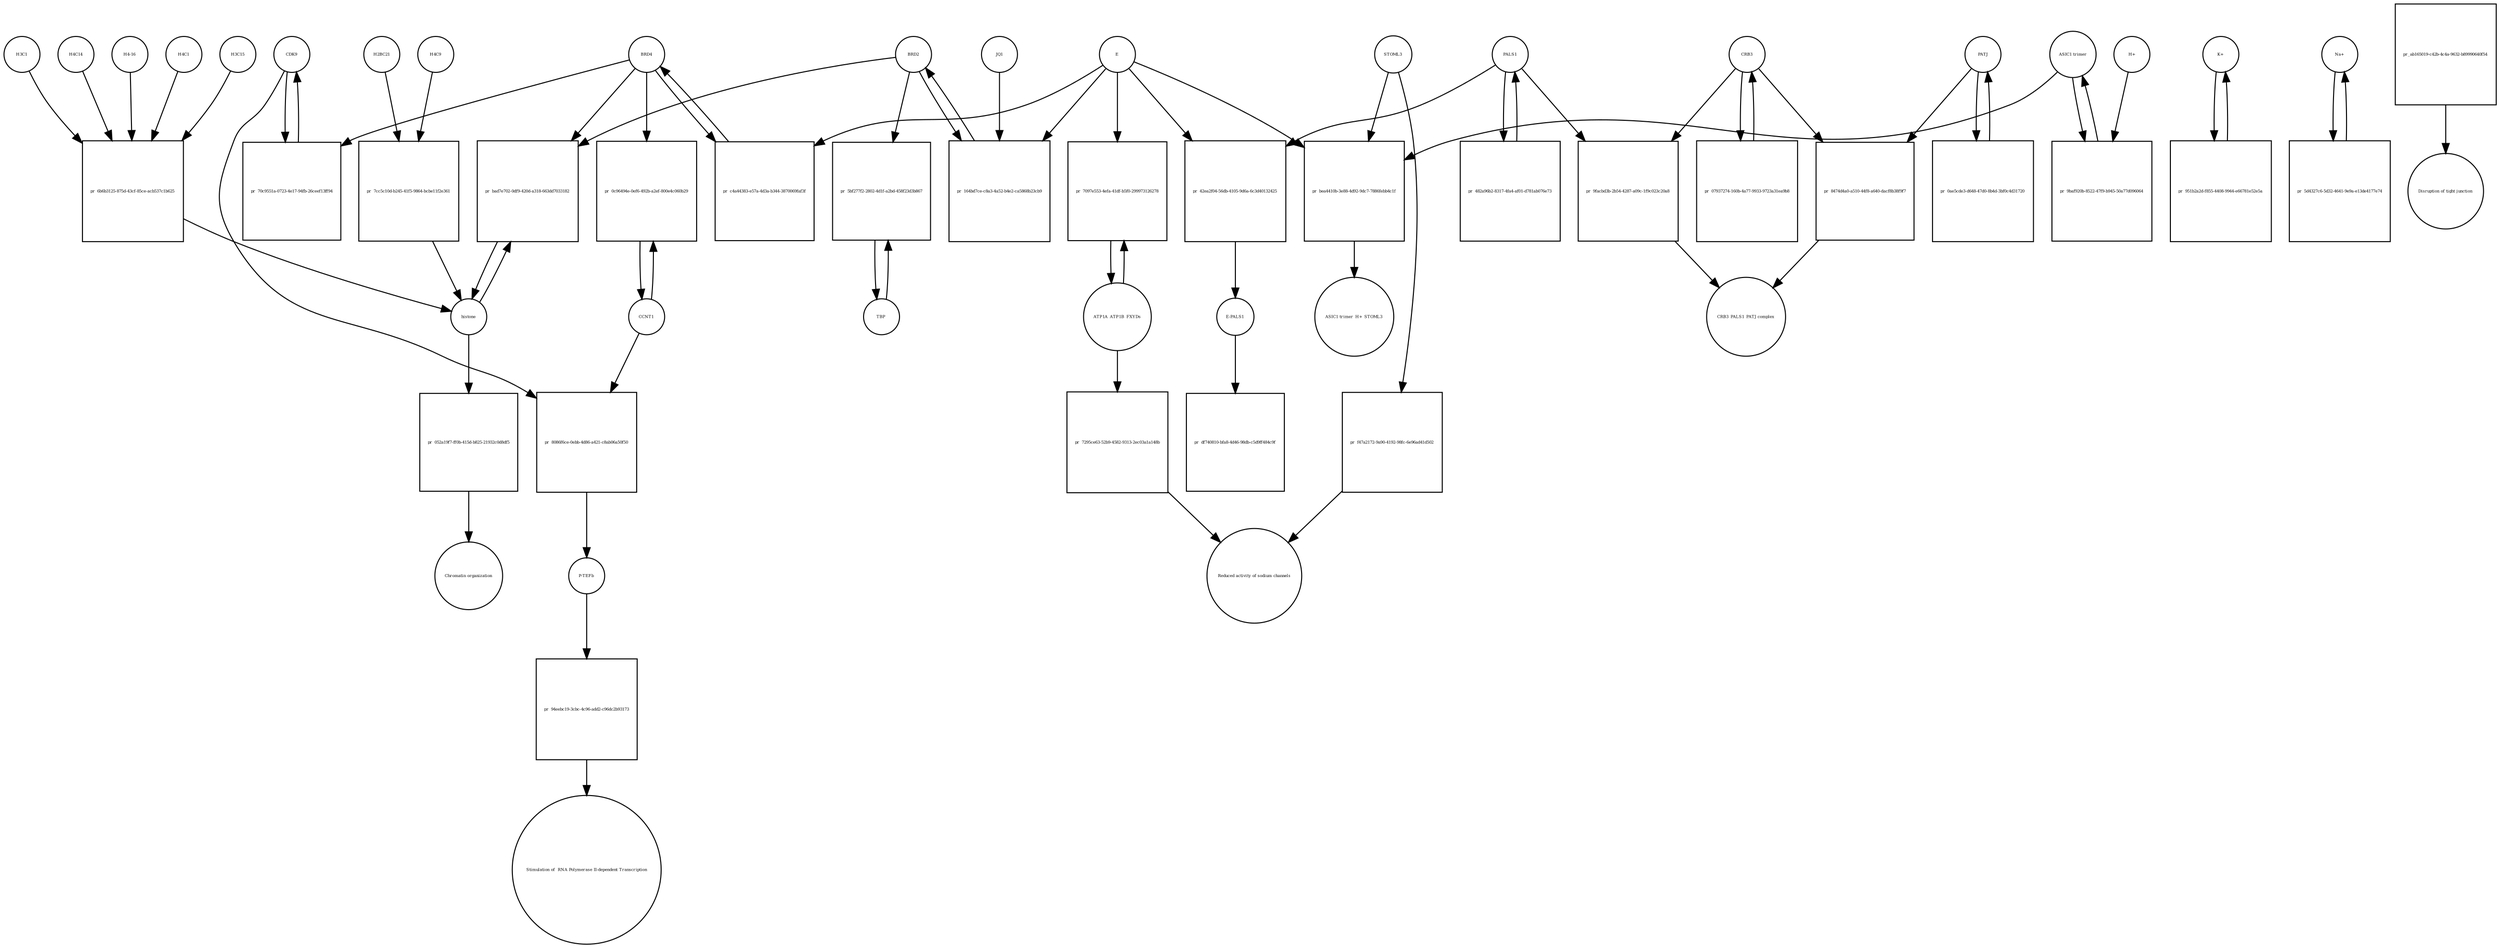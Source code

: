 strict digraph  {
CDK9 [annotation="", bipartite=0, cls=macromolecule, fontsize=4, label=CDK9, shape=circle];
"pr_70c9551a-0723-4e17-94fb-26ceef13ff94" [annotation="", bipartite=1, cls=process, fontsize=4, label="pr_70c9551a-0723-4e17-94fb-26ceef13ff94", shape=square];
BRD4 [annotation="", bipartite=0, cls=macromolecule, fontsize=4, label=BRD4, shape=circle];
CCNT1 [annotation="", bipartite=0, cls=macromolecule, fontsize=4, label=CCNT1, shape=circle];
"pr_0c96494e-0ef6-492b-a2ef-800e4c060b29" [annotation="", bipartite=1, cls=process, fontsize=4, label="pr_0c96494e-0ef6-492b-a2ef-800e4c060b29", shape=square];
histone [annotation="", bipartite=0, cls=complex, fontsize=4, label=histone, shape=circle];
"pr_bad7e702-0df9-420d-a318-663dd7033182" [annotation="", bipartite=1, cls=process, fontsize=4, label="pr_bad7e702-0df9-420d-a318-663dd7033182", shape=square];
BRD2 [annotation="", bipartite=0, cls=macromolecule, fontsize=4, label=BRD2, shape=circle];
"pr_c4a44383-e57a-4d3a-b344-3870069faf3f" [annotation="", bipartite=1, cls=process, fontsize=4, label="pr_c4a44383-e57a-4d3a-b344-3870069faf3f", shape=square];
E [annotation=urn_miriam_ncbiprotein_BCD58755, bipartite=0, cls=macromolecule, fontsize=4, label=E, shape=circle];
H4C14 [annotation="", bipartite=0, cls=macromolecule, fontsize=4, label=H4C14, shape=circle];
"pr_6b6b3125-875d-43cf-85ce-acb537c1b625" [annotation="", bipartite=1, cls=process, fontsize=4, label="pr_6b6b3125-875d-43cf-85ce-acb537c1b625", shape=square];
"H4-16" [annotation="", bipartite=0, cls=macromolecule, fontsize=4, label="H4-16", shape=circle];
H4C1 [annotation="", bipartite=0, cls=macromolecule, fontsize=4, label=H4C1, shape=circle];
H3C15 [annotation="", bipartite=0, cls=macromolecule, fontsize=4, label=H3C15, shape=circle];
H3C1 [annotation="", bipartite=0, cls=macromolecule, fontsize=4, label=H3C1, shape=circle];
"pr_164bd7ce-c8a3-4a52-b4e2-ca5868b23cb9" [annotation="", bipartite=1, cls=process, fontsize=4, label="pr_164bd7ce-c8a3-4a52-b4e2-ca5868b23cb9", shape=square];
JQ1 [annotation="", bipartite=0, cls=macromolecule, fontsize=4, label=JQ1, shape=circle];
TBP [annotation="", bipartite=0, cls=macromolecule, fontsize=4, label=TBP, shape=circle];
"pr_5bf277f2-2802-4d1f-a2bd-458f23d3b867" [annotation="", bipartite=1, cls=process, fontsize=4, label="pr_5bf277f2-2802-4d1f-a2bd-458f23d3b867", shape=square];
H4C9 [annotation="", bipartite=0, cls=macromolecule, fontsize=4, label=H4C9, shape=circle];
"pr_7cc5c10d-b245-41f5-9864-bcbe11f2e361" [annotation="", bipartite=1, cls=process, fontsize=4, label="pr_7cc5c10d-b245-41f5-9864-bcbe11f2e361", shape=square];
H2BC21 [annotation="", bipartite=0, cls=macromolecule, fontsize=4, label=H2BC21, shape=circle];
"pr_42ea2f04-56db-4105-9d6a-6c3d40132425" [annotation="", bipartite=1, cls=process, fontsize=4, label="pr_42ea2f04-56db-4105-9d6a-6c3d40132425", shape=square];
PALS1 [annotation="", bipartite=0, cls=macromolecule, fontsize=4, label=PALS1, shape=circle];
"E-PALS1" [annotation="", bipartite=0, cls=complex, fontsize=4, label="E-PALS1", shape=circle];
"pr_df740810-bfa8-4d46-98db-c5d9ff484c9f" [annotation="", bipartite=1, cls=process, fontsize=4, label="pr_df740810-bfa8-4d46-98db-c5d9ff484c9f", shape=square];
"pr_482a96b2-8317-4fa4-af01-d781ab076e73" [annotation="", bipartite=1, cls=process, fontsize=4, label="pr_482a96b2-8317-4fa4-af01-d781ab076e73", shape=square];
CRB3 [annotation="", bipartite=0, cls=macromolecule, fontsize=4, label=CRB3, shape=circle];
"pr_07937274-160b-4a77-9933-9723a31ea9b8" [annotation="", bipartite=1, cls=process, fontsize=4, label="pr_07937274-160b-4a77-9933-9723a31ea9b8", shape=square];
PATJ [annotation="", bipartite=0, cls=macromolecule, fontsize=4, label=PATJ, shape=circle];
"pr_0ae5cde3-d648-47d0-8b4d-3bf0c4d31720" [annotation="", bipartite=1, cls=process, fontsize=4, label="pr_0ae5cde3-d648-47d0-8b4d-3bf0c4d31720", shape=square];
ATP1A_ATP1B_FXYDs [annotation="", bipartite=0, cls=complex, fontsize=4, label=ATP1A_ATP1B_FXYDs, shape=circle];
"pr_7097e553-4efa-41df-b5f0-299973126278" [annotation="", bipartite=1, cls=process, fontsize=4, label="pr_7097e553-4efa-41df-b5f0-299973126278", shape=square];
"ASIC1 trimer" [annotation="", bipartite=0, cls=macromolecule, fontsize=4, label="ASIC1 trimer", shape=circle];
"pr_9baf920b-8522-47f9-b945-50a77d096064" [annotation="", bipartite=1, cls=process, fontsize=4, label="pr_9baf920b-8522-47f9-b945-50a77d096064", shape=square];
"H+" [annotation="", bipartite=0, cls="simple chemical", fontsize=4, label="H+", shape=circle];
"pr_bea4410b-3e88-4d92-9dc7-7886febb4c1f" [annotation="", bipartite=1, cls=process, fontsize=4, label="pr_bea4410b-3e88-4d92-9dc7-7886febb4c1f", shape=square];
STOML3 [annotation="", bipartite=0, cls=macromolecule, fontsize=4, label=STOML3, shape=circle];
"ASIC1 trimer_H+_STOML3" [annotation="", bipartite=0, cls=complex, fontsize=4, label="ASIC1 trimer_H+_STOML3", shape=circle];
"K+" [annotation="", bipartite=0, cls="simple chemical", fontsize=4, label="K+", shape=circle];
"pr_951b2a2d-f855-4408-9944-e66781e52e5a" [annotation="", bipartite=1, cls=process, fontsize=4, label="pr_951b2a2d-f855-4408-9944-e66781e52e5a", shape=square];
"Na+" [annotation="", bipartite=0, cls="simple chemical", fontsize=4, label="Na+", shape=circle];
"pr_5d4327c6-5d32-4641-9e9a-e13de4177e74" [annotation="", bipartite=1, cls=process, fontsize=4, label="pr_5d4327c6-5d32-4641-9e9a-e13de4177e74", shape=square];
"pr_9facbd3b-2b54-4287-a09c-1f9c023c20a8" [annotation="", bipartite=1, cls=process, fontsize=4, label="pr_9facbd3b-2b54-4287-a09c-1f9c023c20a8", shape=square];
"CRB3_PALS1_PATJ complex" [annotation="", bipartite=0, cls=complex, fontsize=4, label="CRB3_PALS1_PATJ complex", shape=circle];
"pr_8474d4a0-a510-44f8-a640-dacf8b38f9f7" [annotation="", bipartite=1, cls=process, fontsize=4, label="pr_8474d4a0-a510-44f8-a640-dacf8b38f9f7", shape=square];
"pr_7295ce63-52b9-4582-9313-2ec03a1a148b" [annotation="", bipartite=1, cls=process, fontsize=4, label="pr_7295ce63-52b9-4582-9313-2ec03a1a148b", shape=square];
"Reduced activity of sodium channels" [annotation="", bipartite=0, cls=phenotype, fontsize=4, label="Reduced activity of sodium channels", shape=circle];
"pr_f47a2172-9a90-4192-98fc-6e96ad41d502" [annotation="", bipartite=1, cls=process, fontsize=4, label="pr_f47a2172-9a90-4192-98fc-6e96ad41d502", shape=square];
"pr_ab165019-c42b-4c4a-9632-b89990640f54" [annotation="", bipartite=1, cls=process, fontsize=4, label="pr_ab165019-c42b-4c4a-9632-b89990640f54", shape=square];
"Disruption of tight junction" [annotation="", bipartite=0, cls=phenotype, fontsize=4, label="Disruption of tight junction", shape=circle];
"pr_8086f6ce-0ebb-4d86-a421-c8ab06a50f50" [annotation="", bipartite=1, cls=process, fontsize=4, label="pr_8086f6ce-0ebb-4d86-a421-c8ab06a50f50", shape=square];
"P-TEFb" [annotation="", bipartite=0, cls=complex, fontsize=4, label="P-TEFb", shape=circle];
"pr_94eebc19-3cbc-4c96-add2-c96dc2b93173" [annotation="", bipartite=1, cls=process, fontsize=4, label="pr_94eebc19-3cbc-4c96-add2-c96dc2b93173", shape=square];
" Stimulation of  RNA Polymerase II-dependent Transcription " [annotation="", bipartite=0, cls=phenotype, fontsize=4, label=" Stimulation of  RNA Polymerase II-dependent Transcription ", shape=circle];
"pr_052a19f7-ff0b-415d-b825-21932c0d8df5" [annotation="", bipartite=1, cls=process, fontsize=4, label="pr_052a19f7-ff0b-415d-b825-21932c0d8df5", shape=square];
"Chromatin organization" [annotation="", bipartite=0, cls=phenotype, fontsize=4, label="Chromatin organization", shape=circle];
CDK9 -> "pr_70c9551a-0723-4e17-94fb-26ceef13ff94"  [annotation="", interaction_type=consumption];
CDK9 -> "pr_8086f6ce-0ebb-4d86-a421-c8ab06a50f50"  [annotation="", interaction_type=consumption];
"pr_70c9551a-0723-4e17-94fb-26ceef13ff94" -> CDK9  [annotation="", interaction_type=production];
BRD4 -> "pr_70c9551a-0723-4e17-94fb-26ceef13ff94"  [annotation="urn_miriam_doi_10.18632%2Foncotarget.18583|urn_miriam_doi_10.1016%2Fj.molcel.2005.06.027", interaction_type=catalysis];
BRD4 -> "pr_0c96494e-0ef6-492b-a2ef-800e4c060b29"  [annotation="urn_miriam_doi_10.1016%2Fj.molcel.2005.06.027", interaction_type=catalysis];
BRD4 -> "pr_bad7e702-0df9-420d-a318-663dd7033182"  [annotation="urn_miriam_doi_10.1038%2Fnsmb.3228.|urn_miriam_doi_10.1016%2Fj.molcel.2008.01.018", interaction_type=catalysis];
BRD4 -> "pr_c4a44383-e57a-4d3a-b344-3870069faf3f"  [annotation="", interaction_type=consumption];
CCNT1 -> "pr_0c96494e-0ef6-492b-a2ef-800e4c060b29"  [annotation="", interaction_type=consumption];
CCNT1 -> "pr_8086f6ce-0ebb-4d86-a421-c8ab06a50f50"  [annotation="", interaction_type=consumption];
"pr_0c96494e-0ef6-492b-a2ef-800e4c060b29" -> CCNT1  [annotation="", interaction_type=production];
histone -> "pr_bad7e702-0df9-420d-a318-663dd7033182"  [annotation="", interaction_type=consumption];
histone -> "pr_052a19f7-ff0b-415d-b825-21932c0d8df5"  [annotation="", interaction_type=consumption];
"pr_bad7e702-0df9-420d-a318-663dd7033182" -> histone  [annotation="", interaction_type=production];
BRD2 -> "pr_bad7e702-0df9-420d-a318-663dd7033182"  [annotation="urn_miriam_doi_10.1038%2Fnsmb.3228.|urn_miriam_doi_10.1016%2Fj.molcel.2008.01.018", interaction_type=catalysis];
BRD2 -> "pr_164bd7ce-c8a3-4a52-b4e2-ca5868b23cb9"  [annotation="", interaction_type=consumption];
BRD2 -> "pr_5bf277f2-2802-4d1f-a2bd-458f23d3b867"  [annotation="urn_miriam_doi_10.1007%2Fs11010-006-9223-6", interaction_type=catalysis];
"pr_c4a44383-e57a-4d3a-b344-3870069faf3f" -> BRD4  [annotation="", interaction_type=production];
E -> "pr_c4a44383-e57a-4d3a-b344-3870069faf3f"  [annotation="urn_miriam_doi_10.1038%2Fs41586-020-2286-9", interaction_type=inhibition];
E -> "pr_164bd7ce-c8a3-4a52-b4e2-ca5868b23cb9"  [annotation="urn_miriam_doi_10.1038%2Fs41586-020-2286-9|urn_miriam_doi_10.1080%2F15592294.2018.1469891", interaction_type=inhibition];
E -> "pr_42ea2f04-56db-4105-9d6a-6c3d40132425"  [annotation="", interaction_type=consumption];
E -> "pr_7097e553-4efa-41df-b5f0-299973126278"  [annotation="urn_miriam_doi_10.1016%2Fj.virol.2011.03.029", interaction_type=inhibition];
E -> "pr_bea4410b-3e88-4d92-9dc7-7886febb4c1f"  [annotation="urn_miriam_doi_10.1016%2Fj.virol.2011.03.029", interaction_type=inhibition];
H4C14 -> "pr_6b6b3125-875d-43cf-85ce-acb537c1b625"  [annotation="", interaction_type=consumption];
"pr_6b6b3125-875d-43cf-85ce-acb537c1b625" -> histone  [annotation="", interaction_type=production];
"H4-16" -> "pr_6b6b3125-875d-43cf-85ce-acb537c1b625"  [annotation="", interaction_type=consumption];
H4C1 -> "pr_6b6b3125-875d-43cf-85ce-acb537c1b625"  [annotation="", interaction_type=consumption];
H3C15 -> "pr_6b6b3125-875d-43cf-85ce-acb537c1b625"  [annotation="", interaction_type=consumption];
H3C1 -> "pr_6b6b3125-875d-43cf-85ce-acb537c1b625"  [annotation="", interaction_type=consumption];
"pr_164bd7ce-c8a3-4a52-b4e2-ca5868b23cb9" -> BRD2  [annotation="", interaction_type=production];
JQ1 -> "pr_164bd7ce-c8a3-4a52-b4e2-ca5868b23cb9"  [annotation="urn_miriam_doi_10.1038%2Fs41586-020-2286-9|urn_miriam_doi_10.1080%2F15592294.2018.1469891", interaction_type=inhibition];
TBP -> "pr_5bf277f2-2802-4d1f-a2bd-458f23d3b867"  [annotation="", interaction_type=consumption];
"pr_5bf277f2-2802-4d1f-a2bd-458f23d3b867" -> TBP  [annotation="", interaction_type=production];
H4C9 -> "pr_7cc5c10d-b245-41f5-9864-bcbe11f2e361"  [annotation="", interaction_type=consumption];
"pr_7cc5c10d-b245-41f5-9864-bcbe11f2e361" -> histone  [annotation="", interaction_type=production];
H2BC21 -> "pr_7cc5c10d-b245-41f5-9864-bcbe11f2e361"  [annotation="", interaction_type=consumption];
"pr_42ea2f04-56db-4105-9d6a-6c3d40132425" -> "E-PALS1"  [annotation="", interaction_type=production];
PALS1 -> "pr_42ea2f04-56db-4105-9d6a-6c3d40132425"  [annotation="", interaction_type=consumption];
PALS1 -> "pr_482a96b2-8317-4fa4-af01-d781ab076e73"  [annotation="", interaction_type=consumption];
PALS1 -> "pr_9facbd3b-2b54-4287-a09c-1f9c023c20a8"  [annotation="", interaction_type=consumption];
"E-PALS1" -> "pr_df740810-bfa8-4d46-98db-c5d9ff484c9f"  [annotation="", interaction_type=consumption];
"pr_482a96b2-8317-4fa4-af01-d781ab076e73" -> PALS1  [annotation="", interaction_type=production];
CRB3 -> "pr_07937274-160b-4a77-9933-9723a31ea9b8"  [annotation="", interaction_type=consumption];
CRB3 -> "pr_9facbd3b-2b54-4287-a09c-1f9c023c20a8"  [annotation="", interaction_type=consumption];
CRB3 -> "pr_8474d4a0-a510-44f8-a640-dacf8b38f9f7"  [annotation="", interaction_type=consumption];
"pr_07937274-160b-4a77-9933-9723a31ea9b8" -> CRB3  [annotation="", interaction_type=production];
PATJ -> "pr_0ae5cde3-d648-47d0-8b4d-3bf0c4d31720"  [annotation="", interaction_type=consumption];
PATJ -> "pr_8474d4a0-a510-44f8-a640-dacf8b38f9f7"  [annotation="", interaction_type=consumption];
"pr_0ae5cde3-d648-47d0-8b4d-3bf0c4d31720" -> PATJ  [annotation="", interaction_type=production];
ATP1A_ATP1B_FXYDs -> "pr_7097e553-4efa-41df-b5f0-299973126278"  [annotation="", interaction_type=consumption];
ATP1A_ATP1B_FXYDs -> "pr_7295ce63-52b9-4582-9313-2ec03a1a148b"  [annotation="", interaction_type=consumption];
"pr_7097e553-4efa-41df-b5f0-299973126278" -> ATP1A_ATP1B_FXYDs  [annotation="", interaction_type=production];
"ASIC1 trimer" -> "pr_9baf920b-8522-47f9-b945-50a77d096064"  [annotation="", interaction_type=consumption];
"ASIC1 trimer" -> "pr_bea4410b-3e88-4d92-9dc7-7886febb4c1f"  [annotation="", interaction_type=consumption];
"pr_9baf920b-8522-47f9-b945-50a77d096064" -> "ASIC1 trimer"  [annotation="", interaction_type=production];
"H+" -> "pr_9baf920b-8522-47f9-b945-50a77d096064"  [annotation="", interaction_type=consumption];
"pr_bea4410b-3e88-4d92-9dc7-7886febb4c1f" -> "ASIC1 trimer_H+_STOML3"  [annotation="", interaction_type=production];
STOML3 -> "pr_bea4410b-3e88-4d92-9dc7-7886febb4c1f"  [annotation="", interaction_type=consumption];
STOML3 -> "pr_f47a2172-9a90-4192-98fc-6e96ad41d502"  [annotation="", interaction_type=consumption];
"K+" -> "pr_951b2a2d-f855-4408-9944-e66781e52e5a"  [annotation="", interaction_type=consumption];
"pr_951b2a2d-f855-4408-9944-e66781e52e5a" -> "K+"  [annotation="", interaction_type=production];
"Na+" -> "pr_5d4327c6-5d32-4641-9e9a-e13de4177e74"  [annotation="", interaction_type=consumption];
"pr_5d4327c6-5d32-4641-9e9a-e13de4177e74" -> "Na+"  [annotation="", interaction_type=production];
"pr_9facbd3b-2b54-4287-a09c-1f9c023c20a8" -> "CRB3_PALS1_PATJ complex"  [annotation="", interaction_type=production];
"pr_8474d4a0-a510-44f8-a640-dacf8b38f9f7" -> "CRB3_PALS1_PATJ complex"  [annotation="", interaction_type=production];
"pr_7295ce63-52b9-4582-9313-2ec03a1a148b" -> "Reduced activity of sodium channels"  [annotation="", interaction_type=production];
"pr_f47a2172-9a90-4192-98fc-6e96ad41d502" -> "Reduced activity of sodium channels"  [annotation="", interaction_type=production];
"pr_ab165019-c42b-4c4a-9632-b89990640f54" -> "Disruption of tight junction"  [annotation="", interaction_type=production];
"pr_8086f6ce-0ebb-4d86-a421-c8ab06a50f50" -> "P-TEFb"  [annotation="", interaction_type=production];
"P-TEFb" -> "pr_94eebc19-3cbc-4c96-add2-c96dc2b93173"  [annotation="", interaction_type=consumption];
"pr_94eebc19-3cbc-4c96-add2-c96dc2b93173" -> " Stimulation of  RNA Polymerase II-dependent Transcription "  [annotation="", interaction_type=production];
"pr_052a19f7-ff0b-415d-b825-21932c0d8df5" -> "Chromatin organization"  [annotation="", interaction_type=production];
}
